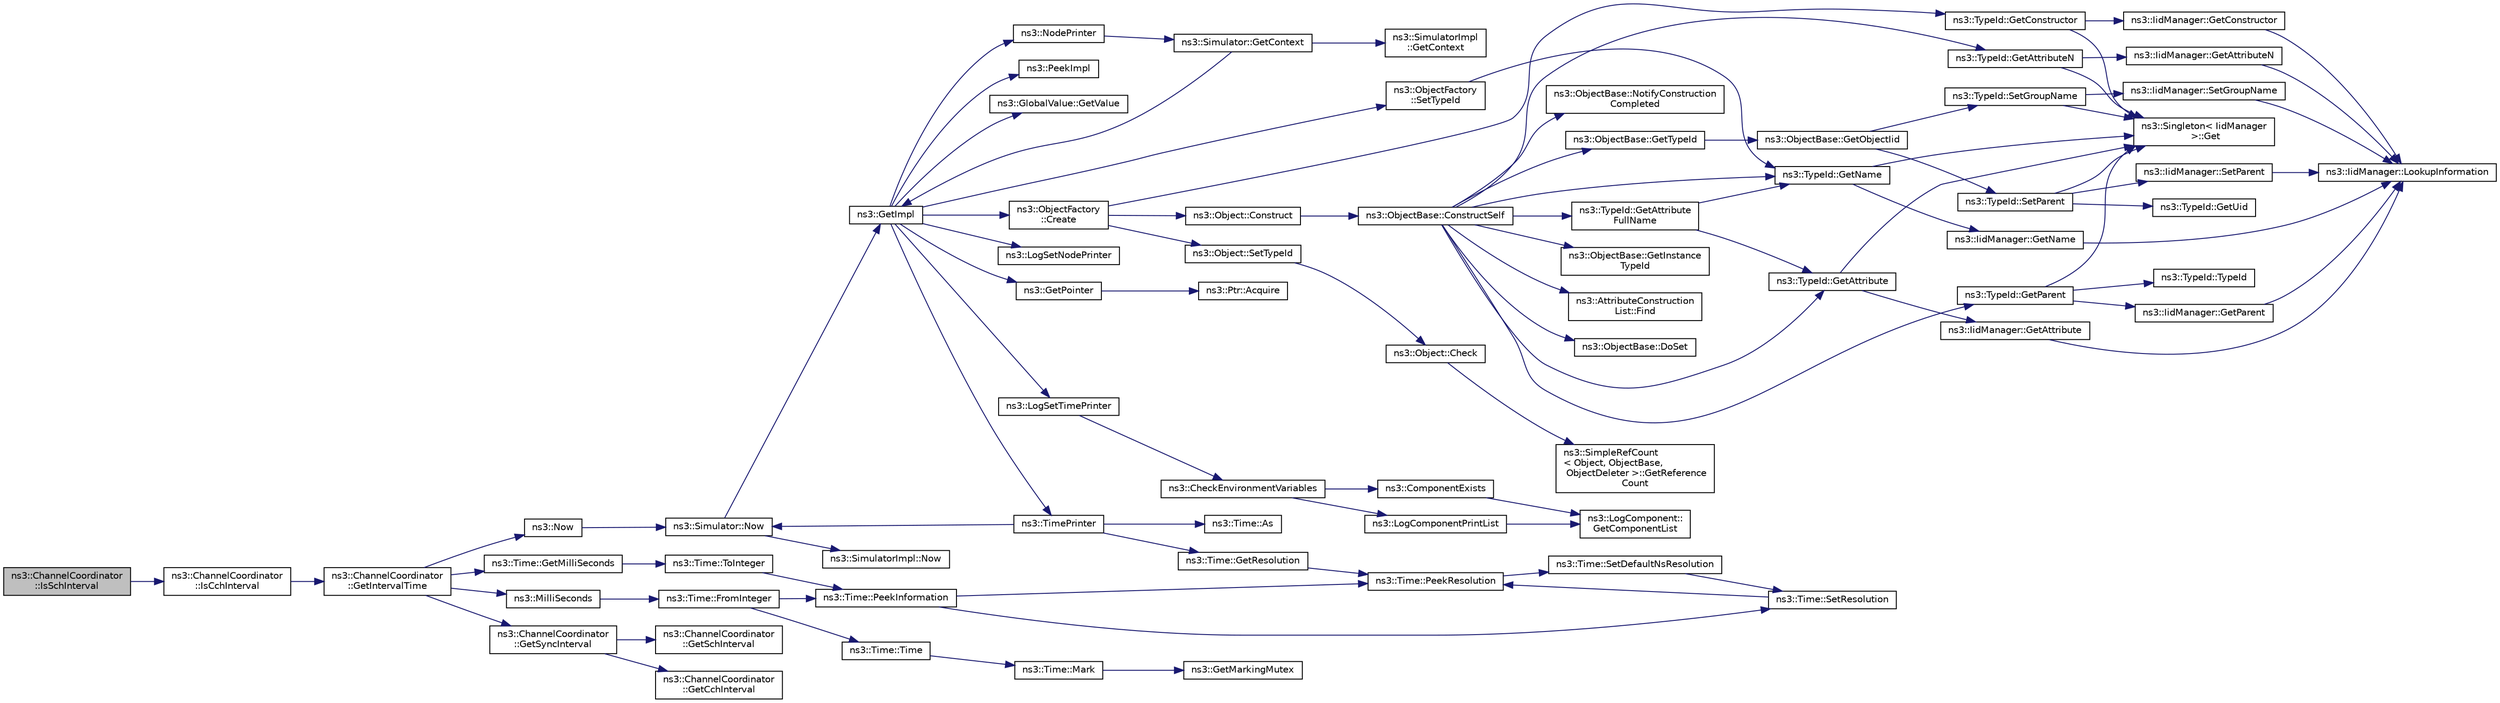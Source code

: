 digraph "ns3::ChannelCoordinator::IsSchInterval"
{
  edge [fontname="Helvetica",fontsize="10",labelfontname="Helvetica",labelfontsize="10"];
  node [fontname="Helvetica",fontsize="10",shape=record];
  rankdir="LR";
  Node1 [label="ns3::ChannelCoordinator\l::IsSchInterval",height=0.2,width=0.4,color="black", fillcolor="grey75", style="filled", fontcolor="black"];
  Node1 -> Node2 [color="midnightblue",fontsize="10",style="solid"];
  Node2 [label="ns3::ChannelCoordinator\l::IsCchInterval",height=0.2,width=0.4,color="black", fillcolor="white", style="filled",URL="$d9/dca/classns3_1_1ChannelCoordinator.html#a8a7e45692213154adb0341ab6de183e4"];
  Node2 -> Node3 [color="midnightblue",fontsize="10",style="solid"];
  Node3 [label="ns3::ChannelCoordinator\l::GetIntervalTime",height=0.2,width=0.4,color="black", fillcolor="white", style="filled",URL="$d9/dca/classns3_1_1ChannelCoordinator.html#afdbc02a9f0949de22c2ee13c5b5b5e16"];
  Node3 -> Node4 [color="midnightblue",fontsize="10",style="solid"];
  Node4 [label="ns3::Now",height=0.2,width=0.4,color="black", fillcolor="white", style="filled",URL="$d4/d8b/group__simulator.html#gac3635e2e87f7ce316c89290ee1b01d0d",tooltip="create an ns3::Time instance which contains the current simulation time. "];
  Node4 -> Node5 [color="midnightblue",fontsize="10",style="solid"];
  Node5 [label="ns3::Simulator::Now",height=0.2,width=0.4,color="black", fillcolor="white", style="filled",URL="$d7/deb/classns3_1_1Simulator.html#ac3178fa975b419f7875e7105be122800"];
  Node5 -> Node6 [color="midnightblue",fontsize="10",style="solid"];
  Node6 [label="ns3::GetImpl",height=0.2,width=0.4,color="black", fillcolor="white", style="filled",URL="$d4/d8b/group__simulator.html#ga42eb4eddad41528d4d99794a3dae3fd0",tooltip="Get the SimulatorImpl singleton. "];
  Node6 -> Node7 [color="midnightblue",fontsize="10",style="solid"];
  Node7 [label="ns3::PeekImpl",height=0.2,width=0.4,color="black", fillcolor="white", style="filled",URL="$d4/d8b/group__simulator.html#ga233c5c38de117e4e4a5a9cd168694792",tooltip="Get the static SimulatorImpl instance. "];
  Node6 -> Node8 [color="midnightblue",fontsize="10",style="solid"];
  Node8 [label="ns3::GlobalValue::GetValue",height=0.2,width=0.4,color="black", fillcolor="white", style="filled",URL="$dc/d02/classns3_1_1GlobalValue.html#aa33773cb952ba3c285a03ae2c4769b84"];
  Node6 -> Node9 [color="midnightblue",fontsize="10",style="solid"];
  Node9 [label="ns3::ObjectFactory\l::SetTypeId",height=0.2,width=0.4,color="black", fillcolor="white", style="filled",URL="$d5/d0d/classns3_1_1ObjectFactory.html#a77dcd099064038a1eb7a6b8251229ec3"];
  Node9 -> Node10 [color="midnightblue",fontsize="10",style="solid"];
  Node10 [label="ns3::TypeId::GetName",height=0.2,width=0.4,color="black", fillcolor="white", style="filled",URL="$d6/d11/classns3_1_1TypeId.html#aa3c41c79ae428b3cb396a9c6bb3ef314"];
  Node10 -> Node11 [color="midnightblue",fontsize="10",style="solid"];
  Node11 [label="ns3::Singleton\< IidManager\l \>::Get",height=0.2,width=0.4,color="black", fillcolor="white", style="filled",URL="$d8/d77/classns3_1_1Singleton.html#a80a2cd3c25a27ea72add7a9f7a141ffa"];
  Node10 -> Node12 [color="midnightblue",fontsize="10",style="solid"];
  Node12 [label="ns3::IidManager::GetName",height=0.2,width=0.4,color="black", fillcolor="white", style="filled",URL="$d4/d1c/classns3_1_1IidManager.html#a5d68d0f0f44594dcdec239dbdb5bf53c"];
  Node12 -> Node13 [color="midnightblue",fontsize="10",style="solid"];
  Node13 [label="ns3::IidManager::LookupInformation",height=0.2,width=0.4,color="black", fillcolor="white", style="filled",URL="$d4/d1c/classns3_1_1IidManager.html#a6b1f4ba2815dba27a377e8a8db2384cf"];
  Node6 -> Node14 [color="midnightblue",fontsize="10",style="solid"];
  Node14 [label="ns3::GetPointer",height=0.2,width=0.4,color="black", fillcolor="white", style="filled",URL="$d7/d2e/namespacens3.html#ab4e173cdfd43d17c1a40d5348510a670"];
  Node14 -> Node15 [color="midnightblue",fontsize="10",style="solid"];
  Node15 [label="ns3::Ptr::Acquire",height=0.2,width=0.4,color="black", fillcolor="white", style="filled",URL="$dc/d90/classns3_1_1Ptr.html#a9579b15e8c42dcdff5869d9d987562fb"];
  Node6 -> Node16 [color="midnightblue",fontsize="10",style="solid"];
  Node16 [label="ns3::ObjectFactory\l::Create",height=0.2,width=0.4,color="black", fillcolor="white", style="filled",URL="$d5/d0d/classns3_1_1ObjectFactory.html#a18152e93f0a6fe184ed7300cb31e9896"];
  Node16 -> Node17 [color="midnightblue",fontsize="10",style="solid"];
  Node17 [label="ns3::TypeId::GetConstructor",height=0.2,width=0.4,color="black", fillcolor="white", style="filled",URL="$d6/d11/classns3_1_1TypeId.html#ad9b0bc71ee7593a1ff23ff8d53938e95"];
  Node17 -> Node11 [color="midnightblue",fontsize="10",style="solid"];
  Node17 -> Node18 [color="midnightblue",fontsize="10",style="solid"];
  Node18 [label="ns3::IidManager::GetConstructor",height=0.2,width=0.4,color="black", fillcolor="white", style="filled",URL="$d4/d1c/classns3_1_1IidManager.html#ab10b30abe7efc5456b7930aab8638280"];
  Node18 -> Node13 [color="midnightblue",fontsize="10",style="solid"];
  Node16 -> Node19 [color="midnightblue",fontsize="10",style="solid"];
  Node19 [label="ns3::Object::SetTypeId",height=0.2,width=0.4,color="black", fillcolor="white", style="filled",URL="$d9/d77/classns3_1_1Object.html#a19b1ebd8ec8fe404845e665880a6c5ad"];
  Node19 -> Node20 [color="midnightblue",fontsize="10",style="solid"];
  Node20 [label="ns3::Object::Check",height=0.2,width=0.4,color="black", fillcolor="white", style="filled",URL="$d9/d77/classns3_1_1Object.html#a7e7f89fb0a81d0189cbcacee64b67e4e"];
  Node20 -> Node21 [color="midnightblue",fontsize="10",style="solid"];
  Node21 [label="ns3::SimpleRefCount\l\< Object, ObjectBase,\l ObjectDeleter \>::GetReference\lCount",height=0.2,width=0.4,color="black", fillcolor="white", style="filled",URL="$da/da1/classns3_1_1SimpleRefCount.html#a05378396c93bcc7d6bf78a9ee9ae9cca"];
  Node16 -> Node22 [color="midnightblue",fontsize="10",style="solid"];
  Node22 [label="ns3::Object::Construct",height=0.2,width=0.4,color="black", fillcolor="white", style="filled",URL="$d9/d77/classns3_1_1Object.html#a636e8411dc5228771f45c9b805d348fa"];
  Node22 -> Node23 [color="midnightblue",fontsize="10",style="solid"];
  Node23 [label="ns3::ObjectBase::ConstructSelf",height=0.2,width=0.4,color="black", fillcolor="white", style="filled",URL="$d2/dac/classns3_1_1ObjectBase.html#a5cda18dec6d0744cb652a3ed60056958"];
  Node23 -> Node24 [color="midnightblue",fontsize="10",style="solid"];
  Node24 [label="ns3::ObjectBase::GetInstance\lTypeId",height=0.2,width=0.4,color="black", fillcolor="white", style="filled",URL="$d2/dac/classns3_1_1ObjectBase.html#abe5b43a6f5b99a92a4c3122db31f06fb"];
  Node23 -> Node10 [color="midnightblue",fontsize="10",style="solid"];
  Node23 -> Node25 [color="midnightblue",fontsize="10",style="solid"];
  Node25 [label="ns3::TypeId::GetAttributeN",height=0.2,width=0.4,color="black", fillcolor="white", style="filled",URL="$d6/d11/classns3_1_1TypeId.html#a679c4713f613126a51eb400b345302cb"];
  Node25 -> Node11 [color="midnightblue",fontsize="10",style="solid"];
  Node25 -> Node26 [color="midnightblue",fontsize="10",style="solid"];
  Node26 [label="ns3::IidManager::GetAttributeN",height=0.2,width=0.4,color="black", fillcolor="white", style="filled",URL="$d4/d1c/classns3_1_1IidManager.html#aecf79ed6edb63647774dbfe90cc4f1e2"];
  Node26 -> Node13 [color="midnightblue",fontsize="10",style="solid"];
  Node23 -> Node27 [color="midnightblue",fontsize="10",style="solid"];
  Node27 [label="ns3::TypeId::GetAttribute",height=0.2,width=0.4,color="black", fillcolor="white", style="filled",URL="$d6/d11/classns3_1_1TypeId.html#aa1b746e64e606f94cbedda7cf89788c2"];
  Node27 -> Node11 [color="midnightblue",fontsize="10",style="solid"];
  Node27 -> Node28 [color="midnightblue",fontsize="10",style="solid"];
  Node28 [label="ns3::IidManager::GetAttribute",height=0.2,width=0.4,color="black", fillcolor="white", style="filled",URL="$d4/d1c/classns3_1_1IidManager.html#ae511907e47b48166763e60c583a5a940"];
  Node28 -> Node13 [color="midnightblue",fontsize="10",style="solid"];
  Node23 -> Node29 [color="midnightblue",fontsize="10",style="solid"];
  Node29 [label="ns3::AttributeConstruction\lList::Find",height=0.2,width=0.4,color="black", fillcolor="white", style="filled",URL="$d3/df3/classns3_1_1AttributeConstructionList.html#a22de5cf3e1bcd9dc6c7748fc911811b4"];
  Node23 -> Node30 [color="midnightblue",fontsize="10",style="solid"];
  Node30 [label="ns3::ObjectBase::DoSet",height=0.2,width=0.4,color="black", fillcolor="white", style="filled",URL="$d2/dac/classns3_1_1ObjectBase.html#afe5f2f7b2fabc99aa33f9bb434e3b695"];
  Node23 -> Node31 [color="midnightblue",fontsize="10",style="solid"];
  Node31 [label="ns3::TypeId::GetAttribute\lFullName",height=0.2,width=0.4,color="black", fillcolor="white", style="filled",URL="$d6/d11/classns3_1_1TypeId.html#a1da5483f43630ea65952099fc39944a2"];
  Node31 -> Node27 [color="midnightblue",fontsize="10",style="solid"];
  Node31 -> Node10 [color="midnightblue",fontsize="10",style="solid"];
  Node23 -> Node32 [color="midnightblue",fontsize="10",style="solid"];
  Node32 [label="ns3::TypeId::GetParent",height=0.2,width=0.4,color="black", fillcolor="white", style="filled",URL="$d6/d11/classns3_1_1TypeId.html#ac51f28398d2ef1f9a7790047c43dd22c"];
  Node32 -> Node11 [color="midnightblue",fontsize="10",style="solid"];
  Node32 -> Node33 [color="midnightblue",fontsize="10",style="solid"];
  Node33 [label="ns3::IidManager::GetParent",height=0.2,width=0.4,color="black", fillcolor="white", style="filled",URL="$d4/d1c/classns3_1_1IidManager.html#a504f9d76281bd6149556b1d15e80231d"];
  Node33 -> Node13 [color="midnightblue",fontsize="10",style="solid"];
  Node32 -> Node34 [color="midnightblue",fontsize="10",style="solid"];
  Node34 [label="ns3::TypeId::TypeId",height=0.2,width=0.4,color="black", fillcolor="white", style="filled",URL="$d6/d11/classns3_1_1TypeId.html#ab76e26690f1af4f1cffa6a72245e8928"];
  Node23 -> Node35 [color="midnightblue",fontsize="10",style="solid"];
  Node35 [label="ns3::ObjectBase::GetTypeId",height=0.2,width=0.4,color="black", fillcolor="white", style="filled",URL="$d2/dac/classns3_1_1ObjectBase.html#a2b870298ebceaaeffc9d65e15c022eac"];
  Node35 -> Node36 [color="midnightblue",fontsize="10",style="solid"];
  Node36 [label="ns3::ObjectBase::GetObjectIid",height=0.2,width=0.4,color="black", fillcolor="white", style="filled",URL="$d2/dac/classns3_1_1ObjectBase.html#a4fcfd18844c60f163c5dce52456d111b"];
  Node36 -> Node37 [color="midnightblue",fontsize="10",style="solid"];
  Node37 [label="ns3::TypeId::SetParent",height=0.2,width=0.4,color="black", fillcolor="white", style="filled",URL="$d6/d11/classns3_1_1TypeId.html#abaaca67ab7d2471067e7c275df0f7309"];
  Node37 -> Node38 [color="midnightblue",fontsize="10",style="solid"];
  Node38 [label="ns3::TypeId::GetUid",height=0.2,width=0.4,color="black", fillcolor="white", style="filled",URL="$d6/d11/classns3_1_1TypeId.html#acd3e41de6340d06299f4fd63e2ed8da0"];
  Node37 -> Node11 [color="midnightblue",fontsize="10",style="solid"];
  Node37 -> Node39 [color="midnightblue",fontsize="10",style="solid"];
  Node39 [label="ns3::IidManager::SetParent",height=0.2,width=0.4,color="black", fillcolor="white", style="filled",URL="$d4/d1c/classns3_1_1IidManager.html#a4042931260554c907699367b6811426f"];
  Node39 -> Node13 [color="midnightblue",fontsize="10",style="solid"];
  Node36 -> Node40 [color="midnightblue",fontsize="10",style="solid"];
  Node40 [label="ns3::TypeId::SetGroupName",height=0.2,width=0.4,color="black", fillcolor="white", style="filled",URL="$d6/d11/classns3_1_1TypeId.html#a87ab97caba5bbbd080b4490576f8bb40"];
  Node40 -> Node11 [color="midnightblue",fontsize="10",style="solid"];
  Node40 -> Node41 [color="midnightblue",fontsize="10",style="solid"];
  Node41 [label="ns3::IidManager::SetGroupName",height=0.2,width=0.4,color="black", fillcolor="white", style="filled",URL="$d4/d1c/classns3_1_1IidManager.html#a3bc08ad1c8a26224153caacd2def37de"];
  Node41 -> Node13 [color="midnightblue",fontsize="10",style="solid"];
  Node23 -> Node42 [color="midnightblue",fontsize="10",style="solid"];
  Node42 [label="ns3::ObjectBase::NotifyConstruction\lCompleted",height=0.2,width=0.4,color="black", fillcolor="white", style="filled",URL="$d2/dac/classns3_1_1ObjectBase.html#aa349348317dbdb62a7ee1df89db1eb8b"];
  Node6 -> Node43 [color="midnightblue",fontsize="10",style="solid"];
  Node43 [label="ns3::LogSetTimePrinter",height=0.2,width=0.4,color="black", fillcolor="white", style="filled",URL="$d7/d2e/namespacens3.html#acf6a1749b3febc5a6a5b2b8620138d80"];
  Node43 -> Node44 [color="midnightblue",fontsize="10",style="solid"];
  Node44 [label="ns3::CheckEnvironmentVariables",height=0.2,width=0.4,color="black", fillcolor="white", style="filled",URL="$d8/dff/group__logging.html#gacdc0bdeb2d8a90089d4fb09c4b8569ff"];
  Node44 -> Node45 [color="midnightblue",fontsize="10",style="solid"];
  Node45 [label="ns3::ComponentExists",height=0.2,width=0.4,color="black", fillcolor="white", style="filled",URL="$d8/dff/group__logging.html#gaadcc698770aae684c54dbd1ef4e4b37a"];
  Node45 -> Node46 [color="midnightblue",fontsize="10",style="solid"];
  Node46 [label="ns3::LogComponent::\lGetComponentList",height=0.2,width=0.4,color="black", fillcolor="white", style="filled",URL="$d9/d3f/classns3_1_1LogComponent.html#a63eb2c0fd93c30f9081443c2fd4bffe9"];
  Node44 -> Node47 [color="midnightblue",fontsize="10",style="solid"];
  Node47 [label="ns3::LogComponentPrintList",height=0.2,width=0.4,color="black", fillcolor="white", style="filled",URL="$d7/d2e/namespacens3.html#a5252703c3f8260fd6dc609f1b276e57c"];
  Node47 -> Node46 [color="midnightblue",fontsize="10",style="solid"];
  Node6 -> Node48 [color="midnightblue",fontsize="10",style="solid"];
  Node48 [label="ns3::TimePrinter",height=0.2,width=0.4,color="black", fillcolor="white", style="filled",URL="$d8/dff/group__logging.html#gaaad3642e8247a056cd83001d805b0812"];
  Node48 -> Node49 [color="midnightblue",fontsize="10",style="solid"];
  Node49 [label="ns3::Time::GetResolution",height=0.2,width=0.4,color="black", fillcolor="white", style="filled",URL="$dc/d04/classns3_1_1Time.html#a1444f0f08b5e19f031157609e32fcf98"];
  Node49 -> Node50 [color="midnightblue",fontsize="10",style="solid"];
  Node50 [label="ns3::Time::PeekResolution",height=0.2,width=0.4,color="black", fillcolor="white", style="filled",URL="$dc/d04/classns3_1_1Time.html#a963e53522278fcbdf1ab9f7adbd0f5d6"];
  Node50 -> Node51 [color="midnightblue",fontsize="10",style="solid"];
  Node51 [label="ns3::Time::SetDefaultNsResolution",height=0.2,width=0.4,color="black", fillcolor="white", style="filled",URL="$dc/d04/classns3_1_1Time.html#a6a872e62f71dfa817fef2c549473d980"];
  Node51 -> Node52 [color="midnightblue",fontsize="10",style="solid"];
  Node52 [label="ns3::Time::SetResolution",height=0.2,width=0.4,color="black", fillcolor="white", style="filled",URL="$dc/d04/classns3_1_1Time.html#ac89165ba7715b66017a49c718f4aef09"];
  Node52 -> Node50 [color="midnightblue",fontsize="10",style="solid"];
  Node48 -> Node5 [color="midnightblue",fontsize="10",style="solid"];
  Node48 -> Node53 [color="midnightblue",fontsize="10",style="solid"];
  Node53 [label="ns3::Time::As",height=0.2,width=0.4,color="black", fillcolor="white", style="filled",URL="$dc/d04/classns3_1_1Time.html#a0bb1110638ce9938248bd07865a328ab"];
  Node6 -> Node54 [color="midnightblue",fontsize="10",style="solid"];
  Node54 [label="ns3::LogSetNodePrinter",height=0.2,width=0.4,color="black", fillcolor="white", style="filled",URL="$d7/d2e/namespacens3.html#aa6e659ca357c8309352fa0f146793810"];
  Node6 -> Node55 [color="midnightblue",fontsize="10",style="solid"];
  Node55 [label="ns3::NodePrinter",height=0.2,width=0.4,color="black", fillcolor="white", style="filled",URL="$d8/dff/group__logging.html#gaaffbf70ff3766cd62b8bbd9b140d2a1b"];
  Node55 -> Node56 [color="midnightblue",fontsize="10",style="solid"];
  Node56 [label="ns3::Simulator::GetContext",height=0.2,width=0.4,color="black", fillcolor="white", style="filled",URL="$d7/deb/classns3_1_1Simulator.html#a8514b74ee2c42916b351b33c4a963bb0"];
  Node56 -> Node6 [color="midnightblue",fontsize="10",style="solid"];
  Node56 -> Node57 [color="midnightblue",fontsize="10",style="solid"];
  Node57 [label="ns3::SimulatorImpl\l::GetContext",height=0.2,width=0.4,color="black", fillcolor="white", style="filled",URL="$d2/d19/classns3_1_1SimulatorImpl.html#a8b66270c97766c0adb997e2535648557"];
  Node5 -> Node58 [color="midnightblue",fontsize="10",style="solid"];
  Node58 [label="ns3::SimulatorImpl::Now",height=0.2,width=0.4,color="black", fillcolor="white", style="filled",URL="$d2/d19/classns3_1_1SimulatorImpl.html#aa516c50060846adc6fd316e83ef0797c"];
  Node3 -> Node59 [color="midnightblue",fontsize="10",style="solid"];
  Node59 [label="ns3::ChannelCoordinator\l::GetSyncInterval",height=0.2,width=0.4,color="black", fillcolor="white", style="filled",URL="$d9/dca/classns3_1_1ChannelCoordinator.html#a1e92e2033eb6f01d792dbb06808bff81"];
  Node59 -> Node60 [color="midnightblue",fontsize="10",style="solid"];
  Node60 [label="ns3::ChannelCoordinator\l::GetCchInterval",height=0.2,width=0.4,color="black", fillcolor="white", style="filled",URL="$d9/dca/classns3_1_1ChannelCoordinator.html#a9716fda402d8768bf5488e7471c41eff"];
  Node59 -> Node61 [color="midnightblue",fontsize="10",style="solid"];
  Node61 [label="ns3::ChannelCoordinator\l::GetSchInterval",height=0.2,width=0.4,color="black", fillcolor="white", style="filled",URL="$d9/dca/classns3_1_1ChannelCoordinator.html#ac746b747df6aa82985ce5a7ac5ef77aa"];
  Node3 -> Node62 [color="midnightblue",fontsize="10",style="solid"];
  Node62 [label="ns3::Time::GetMilliSeconds",height=0.2,width=0.4,color="black", fillcolor="white", style="filled",URL="$dc/d04/classns3_1_1Time.html#aba3428a8b6c4c8d9014ce44145081f34"];
  Node62 -> Node63 [color="midnightblue",fontsize="10",style="solid"];
  Node63 [label="ns3::Time::ToInteger",height=0.2,width=0.4,color="black", fillcolor="white", style="filled",URL="$dc/d04/classns3_1_1Time.html#a0c9c8fb9ec7222c7799c1081f14f6031"];
  Node63 -> Node64 [color="midnightblue",fontsize="10",style="solid"];
  Node64 [label="ns3::Time::PeekInformation",height=0.2,width=0.4,color="black", fillcolor="white", style="filled",URL="$dc/d04/classns3_1_1Time.html#a0b023c55c20582aa7c1781aacf128034"];
  Node64 -> Node50 [color="midnightblue",fontsize="10",style="solid"];
  Node64 -> Node52 [color="midnightblue",fontsize="10",style="solid"];
  Node3 -> Node65 [color="midnightblue",fontsize="10",style="solid"];
  Node65 [label="ns3::MilliSeconds",height=0.2,width=0.4,color="black", fillcolor="white", style="filled",URL="$d1/dec/group__timecivil.html#gaf26127cf4571146b83a92ee18679c7a9"];
  Node65 -> Node66 [color="midnightblue",fontsize="10",style="solid"];
  Node66 [label="ns3::Time::FromInteger",height=0.2,width=0.4,color="black", fillcolor="white", style="filled",URL="$dc/d04/classns3_1_1Time.html#a3e742c67b2764e75ff95f9b754d43fe9"];
  Node66 -> Node64 [color="midnightblue",fontsize="10",style="solid"];
  Node66 -> Node67 [color="midnightblue",fontsize="10",style="solid"];
  Node67 [label="ns3::Time::Time",height=0.2,width=0.4,color="black", fillcolor="white", style="filled",URL="$dc/d04/classns3_1_1Time.html#a8a39dc1b8cbbd7fe6d940e492d1b925e"];
  Node67 -> Node68 [color="midnightblue",fontsize="10",style="solid"];
  Node68 [label="ns3::Time::Mark",height=0.2,width=0.4,color="black", fillcolor="white", style="filled",URL="$dc/d04/classns3_1_1Time.html#aa7eef2a1119c1c4855d99f1e83d44c54"];
  Node68 -> Node69 [color="midnightblue",fontsize="10",style="solid"];
  Node69 [label="ns3::GetMarkingMutex",height=0.2,width=0.4,color="black", fillcolor="white", style="filled",URL="$d7/d2e/namespacens3.html#ac4356aa982bd2ddb0f7ebbf94539919d"];
}
